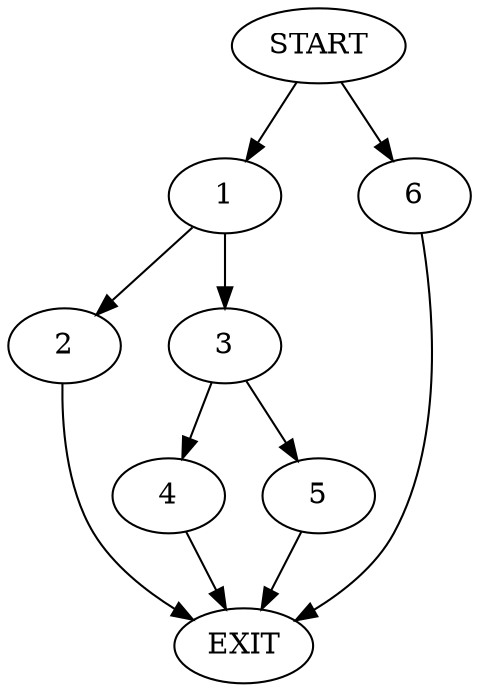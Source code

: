 digraph {
0 [label="START"]
7 [label="EXIT"]
0 -> 1
1 -> 2
1 -> 3
3 -> 4
3 -> 5
2 -> 7
5 -> 7
4 -> 7
0 -> 6
6 -> 7
}
